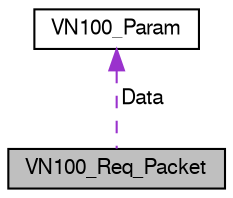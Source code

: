 digraph "VN100_Req_Packet"
{
  edge [fontname="FreeSans",fontsize="10",labelfontname="FreeSans",labelfontsize="10"];
  node [fontname="FreeSans",fontsize="10",shape=record];
  Node1 [label="VN100_Req_Packet",height=0.2,width=0.4,color="black", fillcolor="grey75", style="filled", fontcolor="black"];
  Node2 -> Node1 [dir="back",color="darkorchid3",fontsize="10",style="dashed",label=" Data" ,fontname="FreeSans"];
  Node2 [label="VN100_Param",height=0.2,width=0.4,color="black", fillcolor="white", style="filled",URL="$VN100_8h.html#unionVN100__Param"];
}
